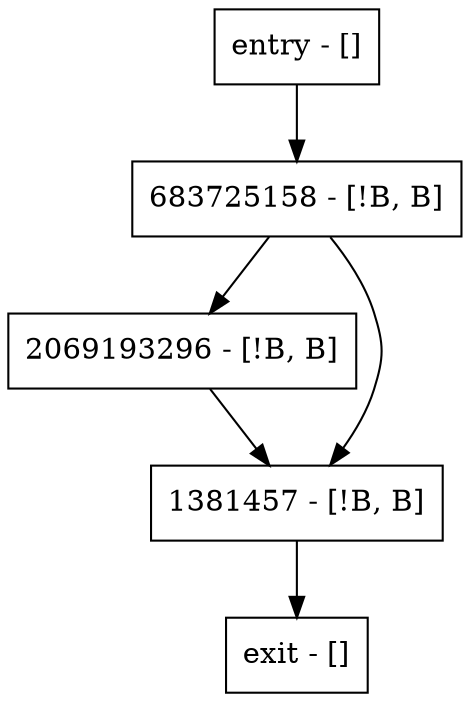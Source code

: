 digraph main {
node [shape=record];
entry [label="entry - []"];
exit [label="exit - []"];
683725158 [label="683725158 - [!B, B]"];
2069193296 [label="2069193296 - [!B, B]"];
1381457 [label="1381457 - [!B, B]"];
entry;
exit;
entry -> 683725158;
683725158 -> 2069193296;
683725158 -> 1381457;
2069193296 -> 1381457;
1381457 -> exit;
}
